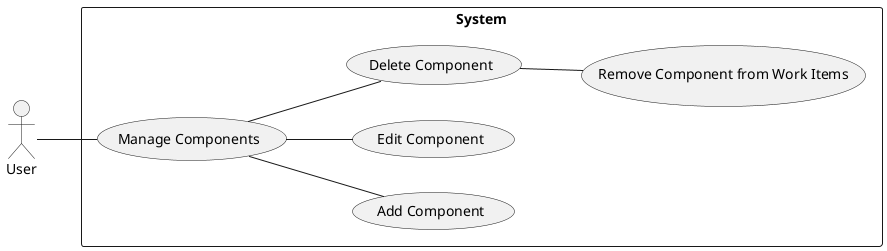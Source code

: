 @startuml "View Dashboard"
    left to right direction

    actor  "User" as user

    rectangle "System" {
        usecase "Manage Components" as components
        usecase "Add Component" as add_component
        usecase "Edit Component" as edit_component
        usecase "Delete Component" as delete_component
        usecase "Remove Component from Work Items" as remove_from_workitems
    }

    user -- components
    components -- edit_component
    components -- delete_component
    components -- add_component
    delete_component -- remove_from_workitems

    
@enduml